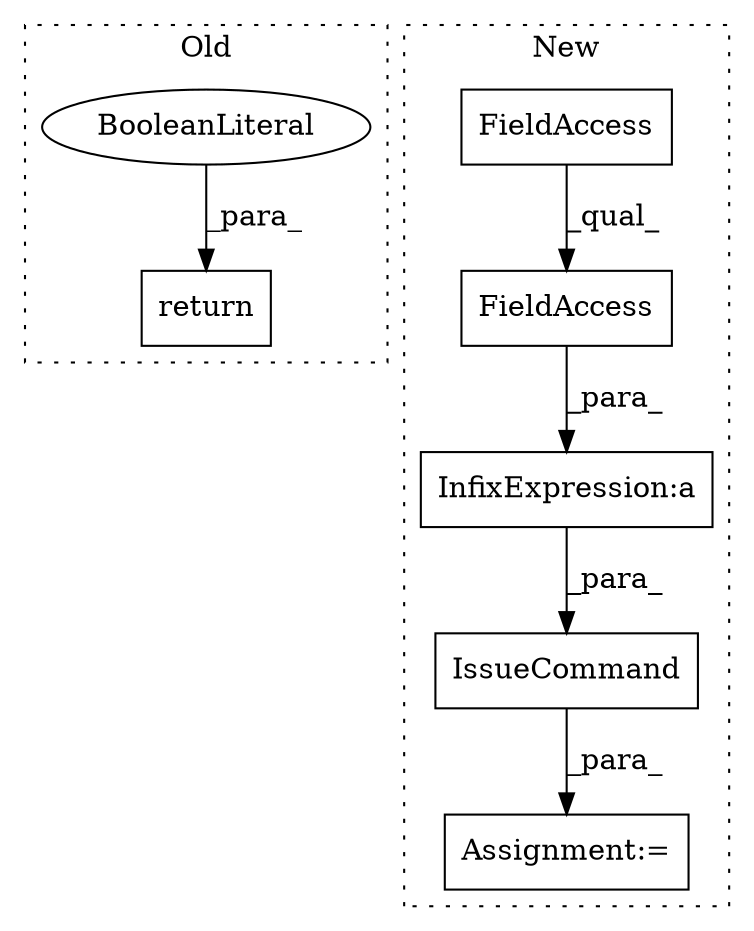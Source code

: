 digraph G {
subgraph cluster0 {
1 [label="return" a="41" s="7030" l="7" shape="box"];
4 [label="BooleanLiteral" a="9" s="7037" l="4" shape="ellipse"];
label = "Old";
style="dotted";
}
subgraph cluster1 {
2 [label="IssueCommand" a="32" s="6825,6926" l="13,1" shape="box"];
3 [label="Assignment:=" a="7" s="6815" l="2" shape="box"];
5 [label="InfixExpression:a" a="27" s="6899" l="3" shape="box"];
6 [label="FieldAccess" a="22" s="6902" l="24" shape="box"];
7 [label="FieldAccess" a="22" s="6902" l="19" shape="box"];
label = "New";
style="dotted";
}
2 -> 3 [label="_para_"];
4 -> 1 [label="_para_"];
5 -> 2 [label="_para_"];
6 -> 5 [label="_para_"];
7 -> 6 [label="_qual_"];
}